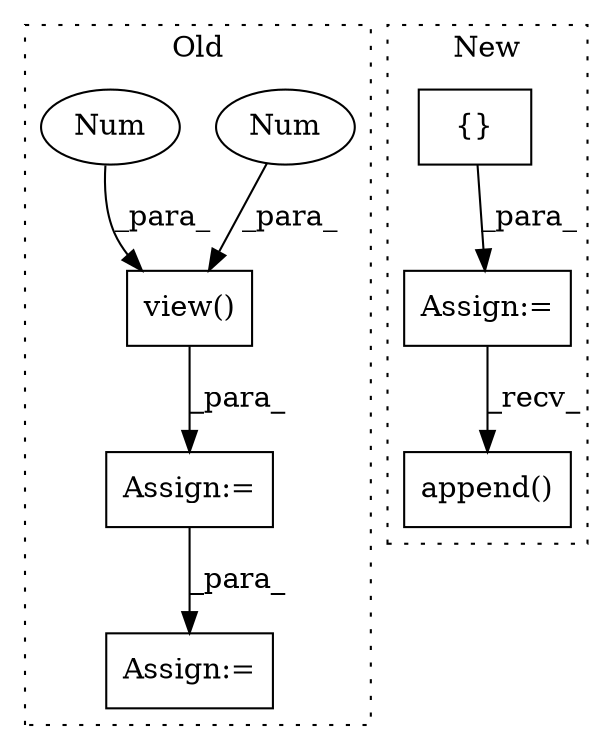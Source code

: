 digraph G {
subgraph cluster0 {
1 [label="view()" a="75" s="2056,2071" l="7,1" shape="box"];
3 [label="Num" a="76" s="2067" l="4" shape="ellipse"];
6 [label="Assign:=" a="68" s="2053" l="3" shape="box"];
7 [label="Assign:=" a="68" s="2180" l="3" shape="box"];
8 [label="Num" a="76" s="2063" l="2" shape="ellipse"];
label = "Old";
style="dotted";
}
subgraph cluster1 {
2 [label="append()" a="75" s="1587,1602" l="14,1" shape="box"];
4 [label="{}" a="59" s="1298,1298" l="2,1" shape="box"];
5 [label="Assign:=" a="68" s="1295" l="3" shape="box"];
label = "New";
style="dotted";
}
1 -> 6 [label="_para_"];
3 -> 1 [label="_para_"];
4 -> 5 [label="_para_"];
5 -> 2 [label="_recv_"];
6 -> 7 [label="_para_"];
8 -> 1 [label="_para_"];
}